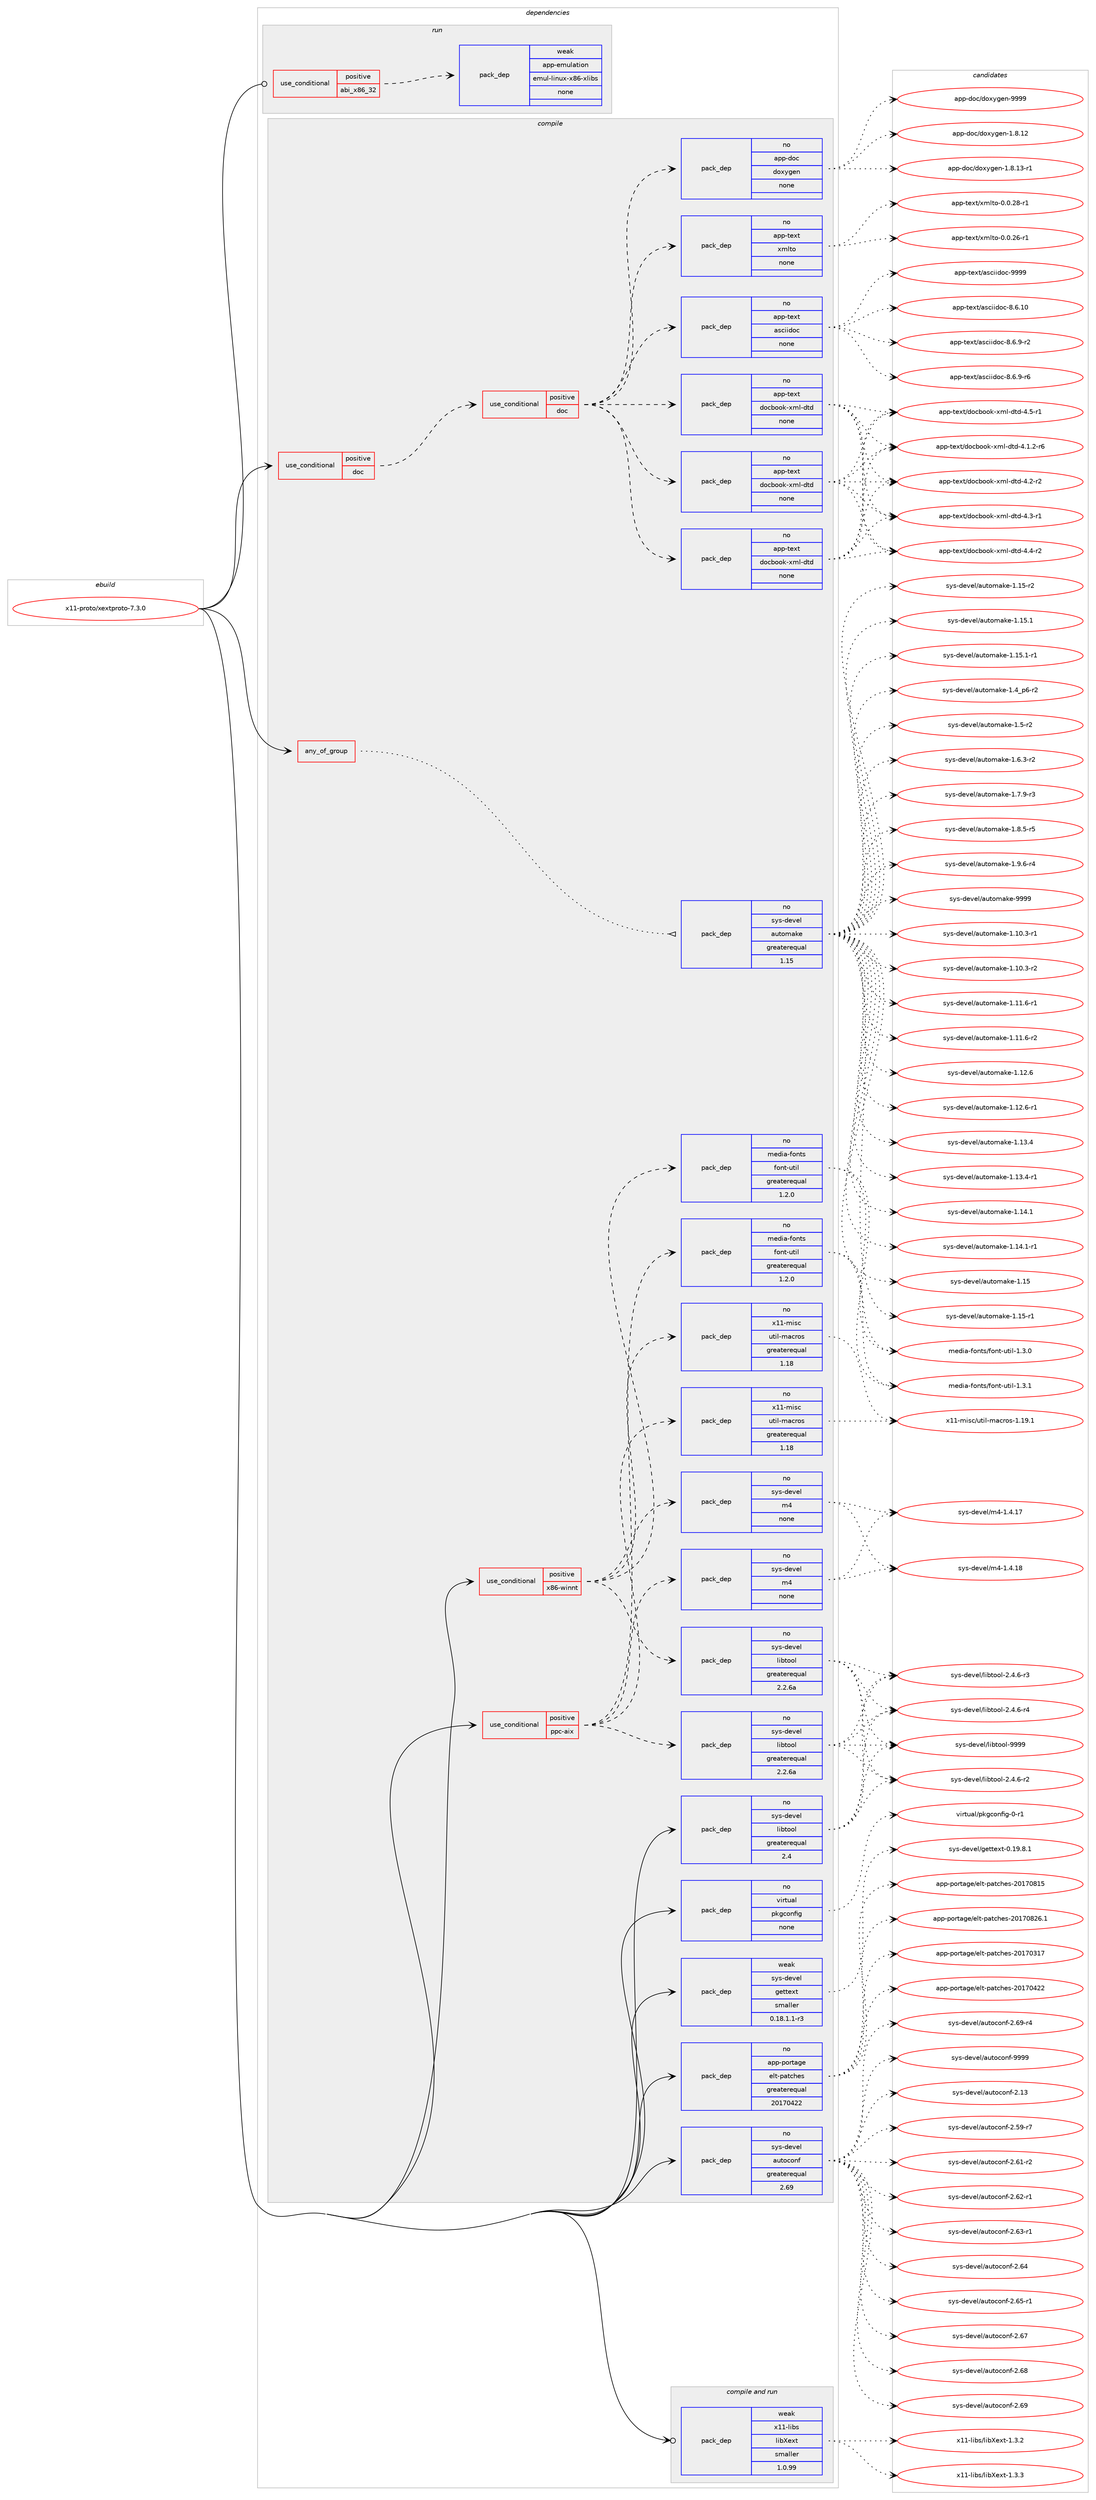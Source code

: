 digraph prolog {

# *************
# Graph options
# *************

newrank=true;
concentrate=true;
compound=true;
graph [rankdir=LR,fontname=Helvetica,fontsize=10,ranksep=1.5];#, ranksep=2.5, nodesep=0.2];
edge  [arrowhead=vee];
node  [fontname=Helvetica,fontsize=10];

# **********
# The ebuild
# **********

subgraph cluster_leftcol {
color=gray;
rank=same;
label=<<i>ebuild</i>>;
id [label="x11-proto/xextproto-7.3.0", color=red, width=4, href="../x11-proto/xextproto-7.3.0.svg"];
}

# ****************
# The dependencies
# ****************

subgraph cluster_midcol {
color=gray;
label=<<i>dependencies</i>>;
subgraph cluster_compile {
fillcolor="#eeeeee";
style=filled;
label=<<i>compile</i>>;
subgraph any9644 {
dependency528467 [label=<<TABLE BORDER="0" CELLBORDER="1" CELLSPACING="0" CELLPADDING="4"><TR><TD CELLPADDING="10">any_of_group</TD></TR></TABLE>>, shape=none, color=red];subgraph pack394798 {
dependency528468 [label=<<TABLE BORDER="0" CELLBORDER="1" CELLSPACING="0" CELLPADDING="4" WIDTH="220"><TR><TD ROWSPAN="6" CELLPADDING="30">pack_dep</TD></TR><TR><TD WIDTH="110">no</TD></TR><TR><TD>sys-devel</TD></TR><TR><TD>automake</TD></TR><TR><TD>greaterequal</TD></TR><TR><TD>1.15</TD></TR></TABLE>>, shape=none, color=blue];
}
dependency528467:e -> dependency528468:w [weight=20,style="dotted",arrowhead="oinv"];
}
id:e -> dependency528467:w [weight=20,style="solid",arrowhead="vee"];
subgraph cond123676 {
dependency528469 [label=<<TABLE BORDER="0" CELLBORDER="1" CELLSPACING="0" CELLPADDING="4"><TR><TD ROWSPAN="3" CELLPADDING="10">use_conditional</TD></TR><TR><TD>positive</TD></TR><TR><TD>doc</TD></TR></TABLE>>, shape=none, color=red];
subgraph cond123677 {
dependency528470 [label=<<TABLE BORDER="0" CELLBORDER="1" CELLSPACING="0" CELLPADDING="4"><TR><TD ROWSPAN="3" CELLPADDING="10">use_conditional</TD></TR><TR><TD>positive</TD></TR><TR><TD>doc</TD></TR></TABLE>>, shape=none, color=red];
subgraph pack394799 {
dependency528471 [label=<<TABLE BORDER="0" CELLBORDER="1" CELLSPACING="0" CELLPADDING="4" WIDTH="220"><TR><TD ROWSPAN="6" CELLPADDING="30">pack_dep</TD></TR><TR><TD WIDTH="110">no</TD></TR><TR><TD>app-text</TD></TR><TR><TD>asciidoc</TD></TR><TR><TD>none</TD></TR><TR><TD></TD></TR></TABLE>>, shape=none, color=blue];
}
dependency528470:e -> dependency528471:w [weight=20,style="dashed",arrowhead="vee"];
subgraph pack394800 {
dependency528472 [label=<<TABLE BORDER="0" CELLBORDER="1" CELLSPACING="0" CELLPADDING="4" WIDTH="220"><TR><TD ROWSPAN="6" CELLPADDING="30">pack_dep</TD></TR><TR><TD WIDTH="110">no</TD></TR><TR><TD>app-text</TD></TR><TR><TD>xmlto</TD></TR><TR><TD>none</TD></TR><TR><TD></TD></TR></TABLE>>, shape=none, color=blue];
}
dependency528470:e -> dependency528472:w [weight=20,style="dashed",arrowhead="vee"];
subgraph pack394801 {
dependency528473 [label=<<TABLE BORDER="0" CELLBORDER="1" CELLSPACING="0" CELLPADDING="4" WIDTH="220"><TR><TD ROWSPAN="6" CELLPADDING="30">pack_dep</TD></TR><TR><TD WIDTH="110">no</TD></TR><TR><TD>app-doc</TD></TR><TR><TD>doxygen</TD></TR><TR><TD>none</TD></TR><TR><TD></TD></TR></TABLE>>, shape=none, color=blue];
}
dependency528470:e -> dependency528473:w [weight=20,style="dashed",arrowhead="vee"];
subgraph pack394802 {
dependency528474 [label=<<TABLE BORDER="0" CELLBORDER="1" CELLSPACING="0" CELLPADDING="4" WIDTH="220"><TR><TD ROWSPAN="6" CELLPADDING="30">pack_dep</TD></TR><TR><TD WIDTH="110">no</TD></TR><TR><TD>app-text</TD></TR><TR><TD>docbook-xml-dtd</TD></TR><TR><TD>none</TD></TR><TR><TD></TD></TR></TABLE>>, shape=none, color=blue];
}
dependency528470:e -> dependency528474:w [weight=20,style="dashed",arrowhead="vee"];
subgraph pack394803 {
dependency528475 [label=<<TABLE BORDER="0" CELLBORDER="1" CELLSPACING="0" CELLPADDING="4" WIDTH="220"><TR><TD ROWSPAN="6" CELLPADDING="30">pack_dep</TD></TR><TR><TD WIDTH="110">no</TD></TR><TR><TD>app-text</TD></TR><TR><TD>docbook-xml-dtd</TD></TR><TR><TD>none</TD></TR><TR><TD></TD></TR></TABLE>>, shape=none, color=blue];
}
dependency528470:e -> dependency528475:w [weight=20,style="dashed",arrowhead="vee"];
subgraph pack394804 {
dependency528476 [label=<<TABLE BORDER="0" CELLBORDER="1" CELLSPACING="0" CELLPADDING="4" WIDTH="220"><TR><TD ROWSPAN="6" CELLPADDING="30">pack_dep</TD></TR><TR><TD WIDTH="110">no</TD></TR><TR><TD>app-text</TD></TR><TR><TD>docbook-xml-dtd</TD></TR><TR><TD>none</TD></TR><TR><TD></TD></TR></TABLE>>, shape=none, color=blue];
}
dependency528470:e -> dependency528476:w [weight=20,style="dashed",arrowhead="vee"];
}
dependency528469:e -> dependency528470:w [weight=20,style="dashed",arrowhead="vee"];
}
id:e -> dependency528469:w [weight=20,style="solid",arrowhead="vee"];
subgraph cond123678 {
dependency528477 [label=<<TABLE BORDER="0" CELLBORDER="1" CELLSPACING="0" CELLPADDING="4"><TR><TD ROWSPAN="3" CELLPADDING="10">use_conditional</TD></TR><TR><TD>positive</TD></TR><TR><TD>ppc-aix</TD></TR></TABLE>>, shape=none, color=red];
subgraph pack394805 {
dependency528478 [label=<<TABLE BORDER="0" CELLBORDER="1" CELLSPACING="0" CELLPADDING="4" WIDTH="220"><TR><TD ROWSPAN="6" CELLPADDING="30">pack_dep</TD></TR><TR><TD WIDTH="110">no</TD></TR><TR><TD>sys-devel</TD></TR><TR><TD>libtool</TD></TR><TR><TD>greaterequal</TD></TR><TR><TD>2.2.6a</TD></TR></TABLE>>, shape=none, color=blue];
}
dependency528477:e -> dependency528478:w [weight=20,style="dashed",arrowhead="vee"];
subgraph pack394806 {
dependency528479 [label=<<TABLE BORDER="0" CELLBORDER="1" CELLSPACING="0" CELLPADDING="4" WIDTH="220"><TR><TD ROWSPAN="6" CELLPADDING="30">pack_dep</TD></TR><TR><TD WIDTH="110">no</TD></TR><TR><TD>sys-devel</TD></TR><TR><TD>m4</TD></TR><TR><TD>none</TD></TR><TR><TD></TD></TR></TABLE>>, shape=none, color=blue];
}
dependency528477:e -> dependency528479:w [weight=20,style="dashed",arrowhead="vee"];
subgraph pack394807 {
dependency528480 [label=<<TABLE BORDER="0" CELLBORDER="1" CELLSPACING="0" CELLPADDING="4" WIDTH="220"><TR><TD ROWSPAN="6" CELLPADDING="30">pack_dep</TD></TR><TR><TD WIDTH="110">no</TD></TR><TR><TD>x11-misc</TD></TR><TR><TD>util-macros</TD></TR><TR><TD>greaterequal</TD></TR><TR><TD>1.18</TD></TR></TABLE>>, shape=none, color=blue];
}
dependency528477:e -> dependency528480:w [weight=20,style="dashed",arrowhead="vee"];
subgraph pack394808 {
dependency528481 [label=<<TABLE BORDER="0" CELLBORDER="1" CELLSPACING="0" CELLPADDING="4" WIDTH="220"><TR><TD ROWSPAN="6" CELLPADDING="30">pack_dep</TD></TR><TR><TD WIDTH="110">no</TD></TR><TR><TD>media-fonts</TD></TR><TR><TD>font-util</TD></TR><TR><TD>greaterequal</TD></TR><TR><TD>1.2.0</TD></TR></TABLE>>, shape=none, color=blue];
}
dependency528477:e -> dependency528481:w [weight=20,style="dashed",arrowhead="vee"];
}
id:e -> dependency528477:w [weight=20,style="solid",arrowhead="vee"];
subgraph cond123679 {
dependency528482 [label=<<TABLE BORDER="0" CELLBORDER="1" CELLSPACING="0" CELLPADDING="4"><TR><TD ROWSPAN="3" CELLPADDING="10">use_conditional</TD></TR><TR><TD>positive</TD></TR><TR><TD>x86-winnt</TD></TR></TABLE>>, shape=none, color=red];
subgraph pack394809 {
dependency528483 [label=<<TABLE BORDER="0" CELLBORDER="1" CELLSPACING="0" CELLPADDING="4" WIDTH="220"><TR><TD ROWSPAN="6" CELLPADDING="30">pack_dep</TD></TR><TR><TD WIDTH="110">no</TD></TR><TR><TD>sys-devel</TD></TR><TR><TD>libtool</TD></TR><TR><TD>greaterequal</TD></TR><TR><TD>2.2.6a</TD></TR></TABLE>>, shape=none, color=blue];
}
dependency528482:e -> dependency528483:w [weight=20,style="dashed",arrowhead="vee"];
subgraph pack394810 {
dependency528484 [label=<<TABLE BORDER="0" CELLBORDER="1" CELLSPACING="0" CELLPADDING="4" WIDTH="220"><TR><TD ROWSPAN="6" CELLPADDING="30">pack_dep</TD></TR><TR><TD WIDTH="110">no</TD></TR><TR><TD>sys-devel</TD></TR><TR><TD>m4</TD></TR><TR><TD>none</TD></TR><TR><TD></TD></TR></TABLE>>, shape=none, color=blue];
}
dependency528482:e -> dependency528484:w [weight=20,style="dashed",arrowhead="vee"];
subgraph pack394811 {
dependency528485 [label=<<TABLE BORDER="0" CELLBORDER="1" CELLSPACING="0" CELLPADDING="4" WIDTH="220"><TR><TD ROWSPAN="6" CELLPADDING="30">pack_dep</TD></TR><TR><TD WIDTH="110">no</TD></TR><TR><TD>x11-misc</TD></TR><TR><TD>util-macros</TD></TR><TR><TD>greaterequal</TD></TR><TR><TD>1.18</TD></TR></TABLE>>, shape=none, color=blue];
}
dependency528482:e -> dependency528485:w [weight=20,style="dashed",arrowhead="vee"];
subgraph pack394812 {
dependency528486 [label=<<TABLE BORDER="0" CELLBORDER="1" CELLSPACING="0" CELLPADDING="4" WIDTH="220"><TR><TD ROWSPAN="6" CELLPADDING="30">pack_dep</TD></TR><TR><TD WIDTH="110">no</TD></TR><TR><TD>media-fonts</TD></TR><TR><TD>font-util</TD></TR><TR><TD>greaterequal</TD></TR><TR><TD>1.2.0</TD></TR></TABLE>>, shape=none, color=blue];
}
dependency528482:e -> dependency528486:w [weight=20,style="dashed",arrowhead="vee"];
}
id:e -> dependency528482:w [weight=20,style="solid",arrowhead="vee"];
subgraph pack394813 {
dependency528487 [label=<<TABLE BORDER="0" CELLBORDER="1" CELLSPACING="0" CELLPADDING="4" WIDTH="220"><TR><TD ROWSPAN="6" CELLPADDING="30">pack_dep</TD></TR><TR><TD WIDTH="110">no</TD></TR><TR><TD>app-portage</TD></TR><TR><TD>elt-patches</TD></TR><TR><TD>greaterequal</TD></TR><TR><TD>20170422</TD></TR></TABLE>>, shape=none, color=blue];
}
id:e -> dependency528487:w [weight=20,style="solid",arrowhead="vee"];
subgraph pack394814 {
dependency528488 [label=<<TABLE BORDER="0" CELLBORDER="1" CELLSPACING="0" CELLPADDING="4" WIDTH="220"><TR><TD ROWSPAN="6" CELLPADDING="30">pack_dep</TD></TR><TR><TD WIDTH="110">no</TD></TR><TR><TD>sys-devel</TD></TR><TR><TD>autoconf</TD></TR><TR><TD>greaterequal</TD></TR><TR><TD>2.69</TD></TR></TABLE>>, shape=none, color=blue];
}
id:e -> dependency528488:w [weight=20,style="solid",arrowhead="vee"];
subgraph pack394815 {
dependency528489 [label=<<TABLE BORDER="0" CELLBORDER="1" CELLSPACING="0" CELLPADDING="4" WIDTH="220"><TR><TD ROWSPAN="6" CELLPADDING="30">pack_dep</TD></TR><TR><TD WIDTH="110">no</TD></TR><TR><TD>sys-devel</TD></TR><TR><TD>libtool</TD></TR><TR><TD>greaterequal</TD></TR><TR><TD>2.4</TD></TR></TABLE>>, shape=none, color=blue];
}
id:e -> dependency528489:w [weight=20,style="solid",arrowhead="vee"];
subgraph pack394816 {
dependency528490 [label=<<TABLE BORDER="0" CELLBORDER="1" CELLSPACING="0" CELLPADDING="4" WIDTH="220"><TR><TD ROWSPAN="6" CELLPADDING="30">pack_dep</TD></TR><TR><TD WIDTH="110">no</TD></TR><TR><TD>virtual</TD></TR><TR><TD>pkgconfig</TD></TR><TR><TD>none</TD></TR><TR><TD></TD></TR></TABLE>>, shape=none, color=blue];
}
id:e -> dependency528490:w [weight=20,style="solid",arrowhead="vee"];
subgraph pack394817 {
dependency528491 [label=<<TABLE BORDER="0" CELLBORDER="1" CELLSPACING="0" CELLPADDING="4" WIDTH="220"><TR><TD ROWSPAN="6" CELLPADDING="30">pack_dep</TD></TR><TR><TD WIDTH="110">weak</TD></TR><TR><TD>sys-devel</TD></TR><TR><TD>gettext</TD></TR><TR><TD>smaller</TD></TR><TR><TD>0.18.1.1-r3</TD></TR></TABLE>>, shape=none, color=blue];
}
id:e -> dependency528491:w [weight=20,style="solid",arrowhead="vee"];
}
subgraph cluster_compileandrun {
fillcolor="#eeeeee";
style=filled;
label=<<i>compile and run</i>>;
subgraph pack394818 {
dependency528492 [label=<<TABLE BORDER="0" CELLBORDER="1" CELLSPACING="0" CELLPADDING="4" WIDTH="220"><TR><TD ROWSPAN="6" CELLPADDING="30">pack_dep</TD></TR><TR><TD WIDTH="110">weak</TD></TR><TR><TD>x11-libs</TD></TR><TR><TD>libXext</TD></TR><TR><TD>smaller</TD></TR><TR><TD>1.0.99</TD></TR></TABLE>>, shape=none, color=blue];
}
id:e -> dependency528492:w [weight=20,style="solid",arrowhead="odotvee"];
}
subgraph cluster_run {
fillcolor="#eeeeee";
style=filled;
label=<<i>run</i>>;
subgraph cond123680 {
dependency528493 [label=<<TABLE BORDER="0" CELLBORDER="1" CELLSPACING="0" CELLPADDING="4"><TR><TD ROWSPAN="3" CELLPADDING="10">use_conditional</TD></TR><TR><TD>positive</TD></TR><TR><TD>abi_x86_32</TD></TR></TABLE>>, shape=none, color=red];
subgraph pack394819 {
dependency528494 [label=<<TABLE BORDER="0" CELLBORDER="1" CELLSPACING="0" CELLPADDING="4" WIDTH="220"><TR><TD ROWSPAN="6" CELLPADDING="30">pack_dep</TD></TR><TR><TD WIDTH="110">weak</TD></TR><TR><TD>app-emulation</TD></TR><TR><TD>emul-linux-x86-xlibs</TD></TR><TR><TD>none</TD></TR><TR><TD></TD></TR></TABLE>>, shape=none, color=blue];
}
dependency528493:e -> dependency528494:w [weight=20,style="dashed",arrowhead="vee"];
}
id:e -> dependency528493:w [weight=20,style="solid",arrowhead="odot"];
}
}

# **************
# The candidates
# **************

subgraph cluster_choices {
rank=same;
color=gray;
label=<<i>candidates</i>>;

subgraph choice394798 {
color=black;
nodesep=1;
choice11512111545100101118101108479711711611110997107101454946494846514511449 [label="sys-devel/automake-1.10.3-r1", color=red, width=4,href="../sys-devel/automake-1.10.3-r1.svg"];
choice11512111545100101118101108479711711611110997107101454946494846514511450 [label="sys-devel/automake-1.10.3-r2", color=red, width=4,href="../sys-devel/automake-1.10.3-r2.svg"];
choice11512111545100101118101108479711711611110997107101454946494946544511449 [label="sys-devel/automake-1.11.6-r1", color=red, width=4,href="../sys-devel/automake-1.11.6-r1.svg"];
choice11512111545100101118101108479711711611110997107101454946494946544511450 [label="sys-devel/automake-1.11.6-r2", color=red, width=4,href="../sys-devel/automake-1.11.6-r2.svg"];
choice1151211154510010111810110847971171161111099710710145494649504654 [label="sys-devel/automake-1.12.6", color=red, width=4,href="../sys-devel/automake-1.12.6.svg"];
choice11512111545100101118101108479711711611110997107101454946495046544511449 [label="sys-devel/automake-1.12.6-r1", color=red, width=4,href="../sys-devel/automake-1.12.6-r1.svg"];
choice1151211154510010111810110847971171161111099710710145494649514652 [label="sys-devel/automake-1.13.4", color=red, width=4,href="../sys-devel/automake-1.13.4.svg"];
choice11512111545100101118101108479711711611110997107101454946495146524511449 [label="sys-devel/automake-1.13.4-r1", color=red, width=4,href="../sys-devel/automake-1.13.4-r1.svg"];
choice1151211154510010111810110847971171161111099710710145494649524649 [label="sys-devel/automake-1.14.1", color=red, width=4,href="../sys-devel/automake-1.14.1.svg"];
choice11512111545100101118101108479711711611110997107101454946495246494511449 [label="sys-devel/automake-1.14.1-r1", color=red, width=4,href="../sys-devel/automake-1.14.1-r1.svg"];
choice115121115451001011181011084797117116111109971071014549464953 [label="sys-devel/automake-1.15", color=red, width=4,href="../sys-devel/automake-1.15.svg"];
choice1151211154510010111810110847971171161111099710710145494649534511449 [label="sys-devel/automake-1.15-r1", color=red, width=4,href="../sys-devel/automake-1.15-r1.svg"];
choice1151211154510010111810110847971171161111099710710145494649534511450 [label="sys-devel/automake-1.15-r2", color=red, width=4,href="../sys-devel/automake-1.15-r2.svg"];
choice1151211154510010111810110847971171161111099710710145494649534649 [label="sys-devel/automake-1.15.1", color=red, width=4,href="../sys-devel/automake-1.15.1.svg"];
choice11512111545100101118101108479711711611110997107101454946495346494511449 [label="sys-devel/automake-1.15.1-r1", color=red, width=4,href="../sys-devel/automake-1.15.1-r1.svg"];
choice115121115451001011181011084797117116111109971071014549465295112544511450 [label="sys-devel/automake-1.4_p6-r2", color=red, width=4,href="../sys-devel/automake-1.4_p6-r2.svg"];
choice11512111545100101118101108479711711611110997107101454946534511450 [label="sys-devel/automake-1.5-r2", color=red, width=4,href="../sys-devel/automake-1.5-r2.svg"];
choice115121115451001011181011084797117116111109971071014549465446514511450 [label="sys-devel/automake-1.6.3-r2", color=red, width=4,href="../sys-devel/automake-1.6.3-r2.svg"];
choice115121115451001011181011084797117116111109971071014549465546574511451 [label="sys-devel/automake-1.7.9-r3", color=red, width=4,href="../sys-devel/automake-1.7.9-r3.svg"];
choice115121115451001011181011084797117116111109971071014549465646534511453 [label="sys-devel/automake-1.8.5-r5", color=red, width=4,href="../sys-devel/automake-1.8.5-r5.svg"];
choice115121115451001011181011084797117116111109971071014549465746544511452 [label="sys-devel/automake-1.9.6-r4", color=red, width=4,href="../sys-devel/automake-1.9.6-r4.svg"];
choice115121115451001011181011084797117116111109971071014557575757 [label="sys-devel/automake-9999", color=red, width=4,href="../sys-devel/automake-9999.svg"];
dependency528468:e -> choice11512111545100101118101108479711711611110997107101454946494846514511449:w [style=dotted,weight="100"];
dependency528468:e -> choice11512111545100101118101108479711711611110997107101454946494846514511450:w [style=dotted,weight="100"];
dependency528468:e -> choice11512111545100101118101108479711711611110997107101454946494946544511449:w [style=dotted,weight="100"];
dependency528468:e -> choice11512111545100101118101108479711711611110997107101454946494946544511450:w [style=dotted,weight="100"];
dependency528468:e -> choice1151211154510010111810110847971171161111099710710145494649504654:w [style=dotted,weight="100"];
dependency528468:e -> choice11512111545100101118101108479711711611110997107101454946495046544511449:w [style=dotted,weight="100"];
dependency528468:e -> choice1151211154510010111810110847971171161111099710710145494649514652:w [style=dotted,weight="100"];
dependency528468:e -> choice11512111545100101118101108479711711611110997107101454946495146524511449:w [style=dotted,weight="100"];
dependency528468:e -> choice1151211154510010111810110847971171161111099710710145494649524649:w [style=dotted,weight="100"];
dependency528468:e -> choice11512111545100101118101108479711711611110997107101454946495246494511449:w [style=dotted,weight="100"];
dependency528468:e -> choice115121115451001011181011084797117116111109971071014549464953:w [style=dotted,weight="100"];
dependency528468:e -> choice1151211154510010111810110847971171161111099710710145494649534511449:w [style=dotted,weight="100"];
dependency528468:e -> choice1151211154510010111810110847971171161111099710710145494649534511450:w [style=dotted,weight="100"];
dependency528468:e -> choice1151211154510010111810110847971171161111099710710145494649534649:w [style=dotted,weight="100"];
dependency528468:e -> choice11512111545100101118101108479711711611110997107101454946495346494511449:w [style=dotted,weight="100"];
dependency528468:e -> choice115121115451001011181011084797117116111109971071014549465295112544511450:w [style=dotted,weight="100"];
dependency528468:e -> choice11512111545100101118101108479711711611110997107101454946534511450:w [style=dotted,weight="100"];
dependency528468:e -> choice115121115451001011181011084797117116111109971071014549465446514511450:w [style=dotted,weight="100"];
dependency528468:e -> choice115121115451001011181011084797117116111109971071014549465546574511451:w [style=dotted,weight="100"];
dependency528468:e -> choice115121115451001011181011084797117116111109971071014549465646534511453:w [style=dotted,weight="100"];
dependency528468:e -> choice115121115451001011181011084797117116111109971071014549465746544511452:w [style=dotted,weight="100"];
dependency528468:e -> choice115121115451001011181011084797117116111109971071014557575757:w [style=dotted,weight="100"];
}
subgraph choice394799 {
color=black;
nodesep=1;
choice97112112451161011201164797115991051051001119945564654464948 [label="app-text/asciidoc-8.6.10", color=red, width=4,href="../app-text/asciidoc-8.6.10.svg"];
choice9711211245116101120116479711599105105100111994556465446574511450 [label="app-text/asciidoc-8.6.9-r2", color=red, width=4,href="../app-text/asciidoc-8.6.9-r2.svg"];
choice9711211245116101120116479711599105105100111994556465446574511454 [label="app-text/asciidoc-8.6.9-r6", color=red, width=4,href="../app-text/asciidoc-8.6.9-r6.svg"];
choice9711211245116101120116479711599105105100111994557575757 [label="app-text/asciidoc-9999", color=red, width=4,href="../app-text/asciidoc-9999.svg"];
dependency528471:e -> choice97112112451161011201164797115991051051001119945564654464948:w [style=dotted,weight="100"];
dependency528471:e -> choice9711211245116101120116479711599105105100111994556465446574511450:w [style=dotted,weight="100"];
dependency528471:e -> choice9711211245116101120116479711599105105100111994556465446574511454:w [style=dotted,weight="100"];
dependency528471:e -> choice9711211245116101120116479711599105105100111994557575757:w [style=dotted,weight="100"];
}
subgraph choice394800 {
color=black;
nodesep=1;
choice971121124511610112011647120109108116111454846484650544511449 [label="app-text/xmlto-0.0.26-r1", color=red, width=4,href="../app-text/xmlto-0.0.26-r1.svg"];
choice971121124511610112011647120109108116111454846484650564511449 [label="app-text/xmlto-0.0.28-r1", color=red, width=4,href="../app-text/xmlto-0.0.28-r1.svg"];
dependency528472:e -> choice971121124511610112011647120109108116111454846484650544511449:w [style=dotted,weight="100"];
dependency528472:e -> choice971121124511610112011647120109108116111454846484650564511449:w [style=dotted,weight="100"];
}
subgraph choice394801 {
color=black;
nodesep=1;
choice9711211245100111994710011112012110310111045494656464950 [label="app-doc/doxygen-1.8.12", color=red, width=4,href="../app-doc/doxygen-1.8.12.svg"];
choice97112112451001119947100111120121103101110454946564649514511449 [label="app-doc/doxygen-1.8.13-r1", color=red, width=4,href="../app-doc/doxygen-1.8.13-r1.svg"];
choice971121124510011199471001111201211031011104557575757 [label="app-doc/doxygen-9999", color=red, width=4,href="../app-doc/doxygen-9999.svg"];
dependency528473:e -> choice9711211245100111994710011112012110310111045494656464950:w [style=dotted,weight="100"];
dependency528473:e -> choice97112112451001119947100111120121103101110454946564649514511449:w [style=dotted,weight="100"];
dependency528473:e -> choice971121124510011199471001111201211031011104557575757:w [style=dotted,weight="100"];
}
subgraph choice394802 {
color=black;
nodesep=1;
choice971121124511610112011647100111999811111110745120109108451001161004552464946504511454 [label="app-text/docbook-xml-dtd-4.1.2-r6", color=red, width=4,href="../app-text/docbook-xml-dtd-4.1.2-r6.svg"];
choice97112112451161011201164710011199981111111074512010910845100116100455246504511450 [label="app-text/docbook-xml-dtd-4.2-r2", color=red, width=4,href="../app-text/docbook-xml-dtd-4.2-r2.svg"];
choice97112112451161011201164710011199981111111074512010910845100116100455246514511449 [label="app-text/docbook-xml-dtd-4.3-r1", color=red, width=4,href="../app-text/docbook-xml-dtd-4.3-r1.svg"];
choice97112112451161011201164710011199981111111074512010910845100116100455246524511450 [label="app-text/docbook-xml-dtd-4.4-r2", color=red, width=4,href="../app-text/docbook-xml-dtd-4.4-r2.svg"];
choice97112112451161011201164710011199981111111074512010910845100116100455246534511449 [label="app-text/docbook-xml-dtd-4.5-r1", color=red, width=4,href="../app-text/docbook-xml-dtd-4.5-r1.svg"];
dependency528474:e -> choice971121124511610112011647100111999811111110745120109108451001161004552464946504511454:w [style=dotted,weight="100"];
dependency528474:e -> choice97112112451161011201164710011199981111111074512010910845100116100455246504511450:w [style=dotted,weight="100"];
dependency528474:e -> choice97112112451161011201164710011199981111111074512010910845100116100455246514511449:w [style=dotted,weight="100"];
dependency528474:e -> choice97112112451161011201164710011199981111111074512010910845100116100455246524511450:w [style=dotted,weight="100"];
dependency528474:e -> choice97112112451161011201164710011199981111111074512010910845100116100455246534511449:w [style=dotted,weight="100"];
}
subgraph choice394803 {
color=black;
nodesep=1;
choice971121124511610112011647100111999811111110745120109108451001161004552464946504511454 [label="app-text/docbook-xml-dtd-4.1.2-r6", color=red, width=4,href="../app-text/docbook-xml-dtd-4.1.2-r6.svg"];
choice97112112451161011201164710011199981111111074512010910845100116100455246504511450 [label="app-text/docbook-xml-dtd-4.2-r2", color=red, width=4,href="../app-text/docbook-xml-dtd-4.2-r2.svg"];
choice97112112451161011201164710011199981111111074512010910845100116100455246514511449 [label="app-text/docbook-xml-dtd-4.3-r1", color=red, width=4,href="../app-text/docbook-xml-dtd-4.3-r1.svg"];
choice97112112451161011201164710011199981111111074512010910845100116100455246524511450 [label="app-text/docbook-xml-dtd-4.4-r2", color=red, width=4,href="../app-text/docbook-xml-dtd-4.4-r2.svg"];
choice97112112451161011201164710011199981111111074512010910845100116100455246534511449 [label="app-text/docbook-xml-dtd-4.5-r1", color=red, width=4,href="../app-text/docbook-xml-dtd-4.5-r1.svg"];
dependency528475:e -> choice971121124511610112011647100111999811111110745120109108451001161004552464946504511454:w [style=dotted,weight="100"];
dependency528475:e -> choice97112112451161011201164710011199981111111074512010910845100116100455246504511450:w [style=dotted,weight="100"];
dependency528475:e -> choice97112112451161011201164710011199981111111074512010910845100116100455246514511449:w [style=dotted,weight="100"];
dependency528475:e -> choice97112112451161011201164710011199981111111074512010910845100116100455246524511450:w [style=dotted,weight="100"];
dependency528475:e -> choice97112112451161011201164710011199981111111074512010910845100116100455246534511449:w [style=dotted,weight="100"];
}
subgraph choice394804 {
color=black;
nodesep=1;
choice971121124511610112011647100111999811111110745120109108451001161004552464946504511454 [label="app-text/docbook-xml-dtd-4.1.2-r6", color=red, width=4,href="../app-text/docbook-xml-dtd-4.1.2-r6.svg"];
choice97112112451161011201164710011199981111111074512010910845100116100455246504511450 [label="app-text/docbook-xml-dtd-4.2-r2", color=red, width=4,href="../app-text/docbook-xml-dtd-4.2-r2.svg"];
choice97112112451161011201164710011199981111111074512010910845100116100455246514511449 [label="app-text/docbook-xml-dtd-4.3-r1", color=red, width=4,href="../app-text/docbook-xml-dtd-4.3-r1.svg"];
choice97112112451161011201164710011199981111111074512010910845100116100455246524511450 [label="app-text/docbook-xml-dtd-4.4-r2", color=red, width=4,href="../app-text/docbook-xml-dtd-4.4-r2.svg"];
choice97112112451161011201164710011199981111111074512010910845100116100455246534511449 [label="app-text/docbook-xml-dtd-4.5-r1", color=red, width=4,href="../app-text/docbook-xml-dtd-4.5-r1.svg"];
dependency528476:e -> choice971121124511610112011647100111999811111110745120109108451001161004552464946504511454:w [style=dotted,weight="100"];
dependency528476:e -> choice97112112451161011201164710011199981111111074512010910845100116100455246504511450:w [style=dotted,weight="100"];
dependency528476:e -> choice97112112451161011201164710011199981111111074512010910845100116100455246514511449:w [style=dotted,weight="100"];
dependency528476:e -> choice97112112451161011201164710011199981111111074512010910845100116100455246524511450:w [style=dotted,weight="100"];
dependency528476:e -> choice97112112451161011201164710011199981111111074512010910845100116100455246534511449:w [style=dotted,weight="100"];
}
subgraph choice394805 {
color=black;
nodesep=1;
choice1151211154510010111810110847108105981161111111084550465246544511450 [label="sys-devel/libtool-2.4.6-r2", color=red, width=4,href="../sys-devel/libtool-2.4.6-r2.svg"];
choice1151211154510010111810110847108105981161111111084550465246544511451 [label="sys-devel/libtool-2.4.6-r3", color=red, width=4,href="../sys-devel/libtool-2.4.6-r3.svg"];
choice1151211154510010111810110847108105981161111111084550465246544511452 [label="sys-devel/libtool-2.4.6-r4", color=red, width=4,href="../sys-devel/libtool-2.4.6-r4.svg"];
choice1151211154510010111810110847108105981161111111084557575757 [label="sys-devel/libtool-9999", color=red, width=4,href="../sys-devel/libtool-9999.svg"];
dependency528478:e -> choice1151211154510010111810110847108105981161111111084550465246544511450:w [style=dotted,weight="100"];
dependency528478:e -> choice1151211154510010111810110847108105981161111111084550465246544511451:w [style=dotted,weight="100"];
dependency528478:e -> choice1151211154510010111810110847108105981161111111084550465246544511452:w [style=dotted,weight="100"];
dependency528478:e -> choice1151211154510010111810110847108105981161111111084557575757:w [style=dotted,weight="100"];
}
subgraph choice394806 {
color=black;
nodesep=1;
choice11512111545100101118101108471095245494652464955 [label="sys-devel/m4-1.4.17", color=red, width=4,href="../sys-devel/m4-1.4.17.svg"];
choice11512111545100101118101108471095245494652464956 [label="sys-devel/m4-1.4.18", color=red, width=4,href="../sys-devel/m4-1.4.18.svg"];
dependency528479:e -> choice11512111545100101118101108471095245494652464955:w [style=dotted,weight="100"];
dependency528479:e -> choice11512111545100101118101108471095245494652464956:w [style=dotted,weight="100"];
}
subgraph choice394807 {
color=black;
nodesep=1;
choice120494945109105115994711711610510845109979911411111545494649574649 [label="x11-misc/util-macros-1.19.1", color=red, width=4,href="../x11-misc/util-macros-1.19.1.svg"];
dependency528480:e -> choice120494945109105115994711711610510845109979911411111545494649574649:w [style=dotted,weight="100"];
}
subgraph choice394808 {
color=black;
nodesep=1;
choice10910110010597451021111101161154710211111011645117116105108454946514648 [label="media-fonts/font-util-1.3.0", color=red, width=4,href="../media-fonts/font-util-1.3.0.svg"];
choice10910110010597451021111101161154710211111011645117116105108454946514649 [label="media-fonts/font-util-1.3.1", color=red, width=4,href="../media-fonts/font-util-1.3.1.svg"];
dependency528481:e -> choice10910110010597451021111101161154710211111011645117116105108454946514648:w [style=dotted,weight="100"];
dependency528481:e -> choice10910110010597451021111101161154710211111011645117116105108454946514649:w [style=dotted,weight="100"];
}
subgraph choice394809 {
color=black;
nodesep=1;
choice1151211154510010111810110847108105981161111111084550465246544511450 [label="sys-devel/libtool-2.4.6-r2", color=red, width=4,href="../sys-devel/libtool-2.4.6-r2.svg"];
choice1151211154510010111810110847108105981161111111084550465246544511451 [label="sys-devel/libtool-2.4.6-r3", color=red, width=4,href="../sys-devel/libtool-2.4.6-r3.svg"];
choice1151211154510010111810110847108105981161111111084550465246544511452 [label="sys-devel/libtool-2.4.6-r4", color=red, width=4,href="../sys-devel/libtool-2.4.6-r4.svg"];
choice1151211154510010111810110847108105981161111111084557575757 [label="sys-devel/libtool-9999", color=red, width=4,href="../sys-devel/libtool-9999.svg"];
dependency528483:e -> choice1151211154510010111810110847108105981161111111084550465246544511450:w [style=dotted,weight="100"];
dependency528483:e -> choice1151211154510010111810110847108105981161111111084550465246544511451:w [style=dotted,weight="100"];
dependency528483:e -> choice1151211154510010111810110847108105981161111111084550465246544511452:w [style=dotted,weight="100"];
dependency528483:e -> choice1151211154510010111810110847108105981161111111084557575757:w [style=dotted,weight="100"];
}
subgraph choice394810 {
color=black;
nodesep=1;
choice11512111545100101118101108471095245494652464955 [label="sys-devel/m4-1.4.17", color=red, width=4,href="../sys-devel/m4-1.4.17.svg"];
choice11512111545100101118101108471095245494652464956 [label="sys-devel/m4-1.4.18", color=red, width=4,href="../sys-devel/m4-1.4.18.svg"];
dependency528484:e -> choice11512111545100101118101108471095245494652464955:w [style=dotted,weight="100"];
dependency528484:e -> choice11512111545100101118101108471095245494652464956:w [style=dotted,weight="100"];
}
subgraph choice394811 {
color=black;
nodesep=1;
choice120494945109105115994711711610510845109979911411111545494649574649 [label="x11-misc/util-macros-1.19.1", color=red, width=4,href="../x11-misc/util-macros-1.19.1.svg"];
dependency528485:e -> choice120494945109105115994711711610510845109979911411111545494649574649:w [style=dotted,weight="100"];
}
subgraph choice394812 {
color=black;
nodesep=1;
choice10910110010597451021111101161154710211111011645117116105108454946514648 [label="media-fonts/font-util-1.3.0", color=red, width=4,href="../media-fonts/font-util-1.3.0.svg"];
choice10910110010597451021111101161154710211111011645117116105108454946514649 [label="media-fonts/font-util-1.3.1", color=red, width=4,href="../media-fonts/font-util-1.3.1.svg"];
dependency528486:e -> choice10910110010597451021111101161154710211111011645117116105108454946514648:w [style=dotted,weight="100"];
dependency528486:e -> choice10910110010597451021111101161154710211111011645117116105108454946514649:w [style=dotted,weight="100"];
}
subgraph choice394813 {
color=black;
nodesep=1;
choice97112112451121111141169710310147101108116451129711699104101115455048495548514955 [label="app-portage/elt-patches-20170317", color=red, width=4,href="../app-portage/elt-patches-20170317.svg"];
choice97112112451121111141169710310147101108116451129711699104101115455048495548525050 [label="app-portage/elt-patches-20170422", color=red, width=4,href="../app-portage/elt-patches-20170422.svg"];
choice97112112451121111141169710310147101108116451129711699104101115455048495548564953 [label="app-portage/elt-patches-20170815", color=red, width=4,href="../app-portage/elt-patches-20170815.svg"];
choice971121124511211111411697103101471011081164511297116991041011154550484955485650544649 [label="app-portage/elt-patches-20170826.1", color=red, width=4,href="../app-portage/elt-patches-20170826.1.svg"];
dependency528487:e -> choice97112112451121111141169710310147101108116451129711699104101115455048495548514955:w [style=dotted,weight="100"];
dependency528487:e -> choice97112112451121111141169710310147101108116451129711699104101115455048495548525050:w [style=dotted,weight="100"];
dependency528487:e -> choice97112112451121111141169710310147101108116451129711699104101115455048495548564953:w [style=dotted,weight="100"];
dependency528487:e -> choice971121124511211111411697103101471011081164511297116991041011154550484955485650544649:w [style=dotted,weight="100"];
}
subgraph choice394814 {
color=black;
nodesep=1;
choice115121115451001011181011084797117116111991111101024550464951 [label="sys-devel/autoconf-2.13", color=red, width=4,href="../sys-devel/autoconf-2.13.svg"];
choice1151211154510010111810110847971171161119911111010245504653574511455 [label="sys-devel/autoconf-2.59-r7", color=red, width=4,href="../sys-devel/autoconf-2.59-r7.svg"];
choice1151211154510010111810110847971171161119911111010245504654494511450 [label="sys-devel/autoconf-2.61-r2", color=red, width=4,href="../sys-devel/autoconf-2.61-r2.svg"];
choice1151211154510010111810110847971171161119911111010245504654504511449 [label="sys-devel/autoconf-2.62-r1", color=red, width=4,href="../sys-devel/autoconf-2.62-r1.svg"];
choice1151211154510010111810110847971171161119911111010245504654514511449 [label="sys-devel/autoconf-2.63-r1", color=red, width=4,href="../sys-devel/autoconf-2.63-r1.svg"];
choice115121115451001011181011084797117116111991111101024550465452 [label="sys-devel/autoconf-2.64", color=red, width=4,href="../sys-devel/autoconf-2.64.svg"];
choice1151211154510010111810110847971171161119911111010245504654534511449 [label="sys-devel/autoconf-2.65-r1", color=red, width=4,href="../sys-devel/autoconf-2.65-r1.svg"];
choice115121115451001011181011084797117116111991111101024550465455 [label="sys-devel/autoconf-2.67", color=red, width=4,href="../sys-devel/autoconf-2.67.svg"];
choice115121115451001011181011084797117116111991111101024550465456 [label="sys-devel/autoconf-2.68", color=red, width=4,href="../sys-devel/autoconf-2.68.svg"];
choice115121115451001011181011084797117116111991111101024550465457 [label="sys-devel/autoconf-2.69", color=red, width=4,href="../sys-devel/autoconf-2.69.svg"];
choice1151211154510010111810110847971171161119911111010245504654574511452 [label="sys-devel/autoconf-2.69-r4", color=red, width=4,href="../sys-devel/autoconf-2.69-r4.svg"];
choice115121115451001011181011084797117116111991111101024557575757 [label="sys-devel/autoconf-9999", color=red, width=4,href="../sys-devel/autoconf-9999.svg"];
dependency528488:e -> choice115121115451001011181011084797117116111991111101024550464951:w [style=dotted,weight="100"];
dependency528488:e -> choice1151211154510010111810110847971171161119911111010245504653574511455:w [style=dotted,weight="100"];
dependency528488:e -> choice1151211154510010111810110847971171161119911111010245504654494511450:w [style=dotted,weight="100"];
dependency528488:e -> choice1151211154510010111810110847971171161119911111010245504654504511449:w [style=dotted,weight="100"];
dependency528488:e -> choice1151211154510010111810110847971171161119911111010245504654514511449:w [style=dotted,weight="100"];
dependency528488:e -> choice115121115451001011181011084797117116111991111101024550465452:w [style=dotted,weight="100"];
dependency528488:e -> choice1151211154510010111810110847971171161119911111010245504654534511449:w [style=dotted,weight="100"];
dependency528488:e -> choice115121115451001011181011084797117116111991111101024550465455:w [style=dotted,weight="100"];
dependency528488:e -> choice115121115451001011181011084797117116111991111101024550465456:w [style=dotted,weight="100"];
dependency528488:e -> choice115121115451001011181011084797117116111991111101024550465457:w [style=dotted,weight="100"];
dependency528488:e -> choice1151211154510010111810110847971171161119911111010245504654574511452:w [style=dotted,weight="100"];
dependency528488:e -> choice115121115451001011181011084797117116111991111101024557575757:w [style=dotted,weight="100"];
}
subgraph choice394815 {
color=black;
nodesep=1;
choice1151211154510010111810110847108105981161111111084550465246544511450 [label="sys-devel/libtool-2.4.6-r2", color=red, width=4,href="../sys-devel/libtool-2.4.6-r2.svg"];
choice1151211154510010111810110847108105981161111111084550465246544511451 [label="sys-devel/libtool-2.4.6-r3", color=red, width=4,href="../sys-devel/libtool-2.4.6-r3.svg"];
choice1151211154510010111810110847108105981161111111084550465246544511452 [label="sys-devel/libtool-2.4.6-r4", color=red, width=4,href="../sys-devel/libtool-2.4.6-r4.svg"];
choice1151211154510010111810110847108105981161111111084557575757 [label="sys-devel/libtool-9999", color=red, width=4,href="../sys-devel/libtool-9999.svg"];
dependency528489:e -> choice1151211154510010111810110847108105981161111111084550465246544511450:w [style=dotted,weight="100"];
dependency528489:e -> choice1151211154510010111810110847108105981161111111084550465246544511451:w [style=dotted,weight="100"];
dependency528489:e -> choice1151211154510010111810110847108105981161111111084550465246544511452:w [style=dotted,weight="100"];
dependency528489:e -> choice1151211154510010111810110847108105981161111111084557575757:w [style=dotted,weight="100"];
}
subgraph choice394816 {
color=black;
nodesep=1;
choice11810511411611797108471121071039911111010210510345484511449 [label="virtual/pkgconfig-0-r1", color=red, width=4,href="../virtual/pkgconfig-0-r1.svg"];
dependency528490:e -> choice11810511411611797108471121071039911111010210510345484511449:w [style=dotted,weight="100"];
}
subgraph choice394817 {
color=black;
nodesep=1;
choice1151211154510010111810110847103101116116101120116454846495746564649 [label="sys-devel/gettext-0.19.8.1", color=red, width=4,href="../sys-devel/gettext-0.19.8.1.svg"];
dependency528491:e -> choice1151211154510010111810110847103101116116101120116454846495746564649:w [style=dotted,weight="100"];
}
subgraph choice394818 {
color=black;
nodesep=1;
choice12049494510810598115471081059888101120116454946514650 [label="x11-libs/libXext-1.3.2", color=red, width=4,href="../x11-libs/libXext-1.3.2.svg"];
choice12049494510810598115471081059888101120116454946514651 [label="x11-libs/libXext-1.3.3", color=red, width=4,href="../x11-libs/libXext-1.3.3.svg"];
dependency528492:e -> choice12049494510810598115471081059888101120116454946514650:w [style=dotted,weight="100"];
dependency528492:e -> choice12049494510810598115471081059888101120116454946514651:w [style=dotted,weight="100"];
}
subgraph choice394819 {
color=black;
nodesep=1;
}
}

}
